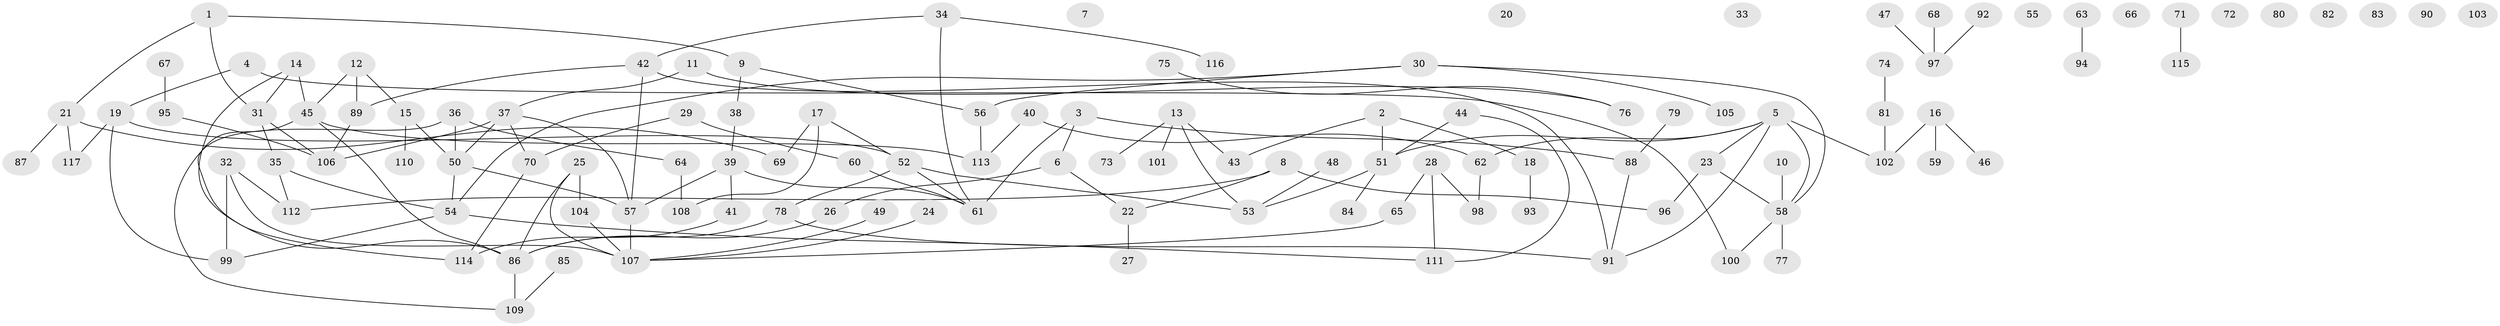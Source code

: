 // coarse degree distribution, {3: 0.1951219512195122, 2: 0.18292682926829268, 7: 0.036585365853658534, 4: 0.10975609756097561, 0: 0.14634146341463414, 5: 0.06097560975609756, 6: 0.036585365853658534, 1: 0.21951219512195122, 8: 0.012195121951219513}
// Generated by graph-tools (version 1.1) at 2025/41/03/06/25 10:41:23]
// undirected, 117 vertices, 139 edges
graph export_dot {
graph [start="1"]
  node [color=gray90,style=filled];
  1;
  2;
  3;
  4;
  5;
  6;
  7;
  8;
  9;
  10;
  11;
  12;
  13;
  14;
  15;
  16;
  17;
  18;
  19;
  20;
  21;
  22;
  23;
  24;
  25;
  26;
  27;
  28;
  29;
  30;
  31;
  32;
  33;
  34;
  35;
  36;
  37;
  38;
  39;
  40;
  41;
  42;
  43;
  44;
  45;
  46;
  47;
  48;
  49;
  50;
  51;
  52;
  53;
  54;
  55;
  56;
  57;
  58;
  59;
  60;
  61;
  62;
  63;
  64;
  65;
  66;
  67;
  68;
  69;
  70;
  71;
  72;
  73;
  74;
  75;
  76;
  77;
  78;
  79;
  80;
  81;
  82;
  83;
  84;
  85;
  86;
  87;
  88;
  89;
  90;
  91;
  92;
  93;
  94;
  95;
  96;
  97;
  98;
  99;
  100;
  101;
  102;
  103;
  104;
  105;
  106;
  107;
  108;
  109;
  110;
  111;
  112;
  113;
  114;
  115;
  116;
  117;
  1 -- 9;
  1 -- 21;
  1 -- 31;
  2 -- 18;
  2 -- 43;
  2 -- 51;
  3 -- 6;
  3 -- 61;
  3 -- 88;
  4 -- 19;
  4 -- 100;
  5 -- 23;
  5 -- 51;
  5 -- 58;
  5 -- 62;
  5 -- 91;
  5 -- 102;
  6 -- 22;
  6 -- 26;
  8 -- 22;
  8 -- 96;
  8 -- 112;
  9 -- 38;
  9 -- 56;
  10 -- 58;
  11 -- 37;
  11 -- 76;
  12 -- 15;
  12 -- 45;
  12 -- 89;
  13 -- 43;
  13 -- 53;
  13 -- 73;
  13 -- 101;
  14 -- 31;
  14 -- 45;
  14 -- 86;
  15 -- 50;
  15 -- 110;
  16 -- 46;
  16 -- 59;
  16 -- 102;
  17 -- 52;
  17 -- 69;
  17 -- 108;
  18 -- 93;
  19 -- 52;
  19 -- 99;
  19 -- 117;
  21 -- 69;
  21 -- 87;
  21 -- 117;
  22 -- 27;
  23 -- 58;
  23 -- 96;
  24 -- 107;
  25 -- 86;
  25 -- 104;
  25 -- 107;
  26 -- 86;
  28 -- 65;
  28 -- 98;
  28 -- 111;
  29 -- 60;
  29 -- 70;
  30 -- 54;
  30 -- 56;
  30 -- 58;
  30 -- 105;
  31 -- 35;
  31 -- 106;
  32 -- 99;
  32 -- 107;
  32 -- 112;
  34 -- 42;
  34 -- 61;
  34 -- 116;
  35 -- 54;
  35 -- 112;
  36 -- 50;
  36 -- 64;
  36 -- 109;
  37 -- 50;
  37 -- 57;
  37 -- 70;
  37 -- 106;
  38 -- 39;
  39 -- 41;
  39 -- 57;
  39 -- 61;
  40 -- 62;
  40 -- 113;
  41 -- 114;
  42 -- 57;
  42 -- 89;
  42 -- 91;
  44 -- 51;
  44 -- 111;
  45 -- 86;
  45 -- 113;
  45 -- 114;
  47 -- 97;
  48 -- 53;
  49 -- 107;
  50 -- 54;
  50 -- 57;
  51 -- 53;
  51 -- 84;
  52 -- 53;
  52 -- 61;
  52 -- 78;
  54 -- 99;
  54 -- 111;
  56 -- 113;
  57 -- 107;
  58 -- 77;
  58 -- 100;
  60 -- 61;
  62 -- 98;
  63 -- 94;
  64 -- 108;
  65 -- 107;
  67 -- 95;
  68 -- 97;
  70 -- 114;
  71 -- 115;
  74 -- 81;
  75 -- 76;
  78 -- 86;
  78 -- 91;
  79 -- 88;
  81 -- 102;
  85 -- 109;
  86 -- 109;
  88 -- 91;
  89 -- 106;
  92 -- 97;
  95 -- 106;
  104 -- 107;
}
